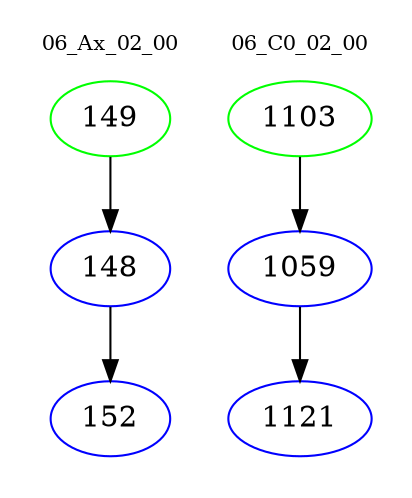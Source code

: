 digraph{
subgraph cluster_0 {
color = white
label = "06_Ax_02_00";
fontsize=10;
T0_149 [label="149", color="green"]
T0_149 -> T0_148 [color="black"]
T0_148 [label="148", color="blue"]
T0_148 -> T0_152 [color="black"]
T0_152 [label="152", color="blue"]
}
subgraph cluster_1 {
color = white
label = "06_C0_02_00";
fontsize=10;
T1_1103 [label="1103", color="green"]
T1_1103 -> T1_1059 [color="black"]
T1_1059 [label="1059", color="blue"]
T1_1059 -> T1_1121 [color="black"]
T1_1121 [label="1121", color="blue"]
}
}
